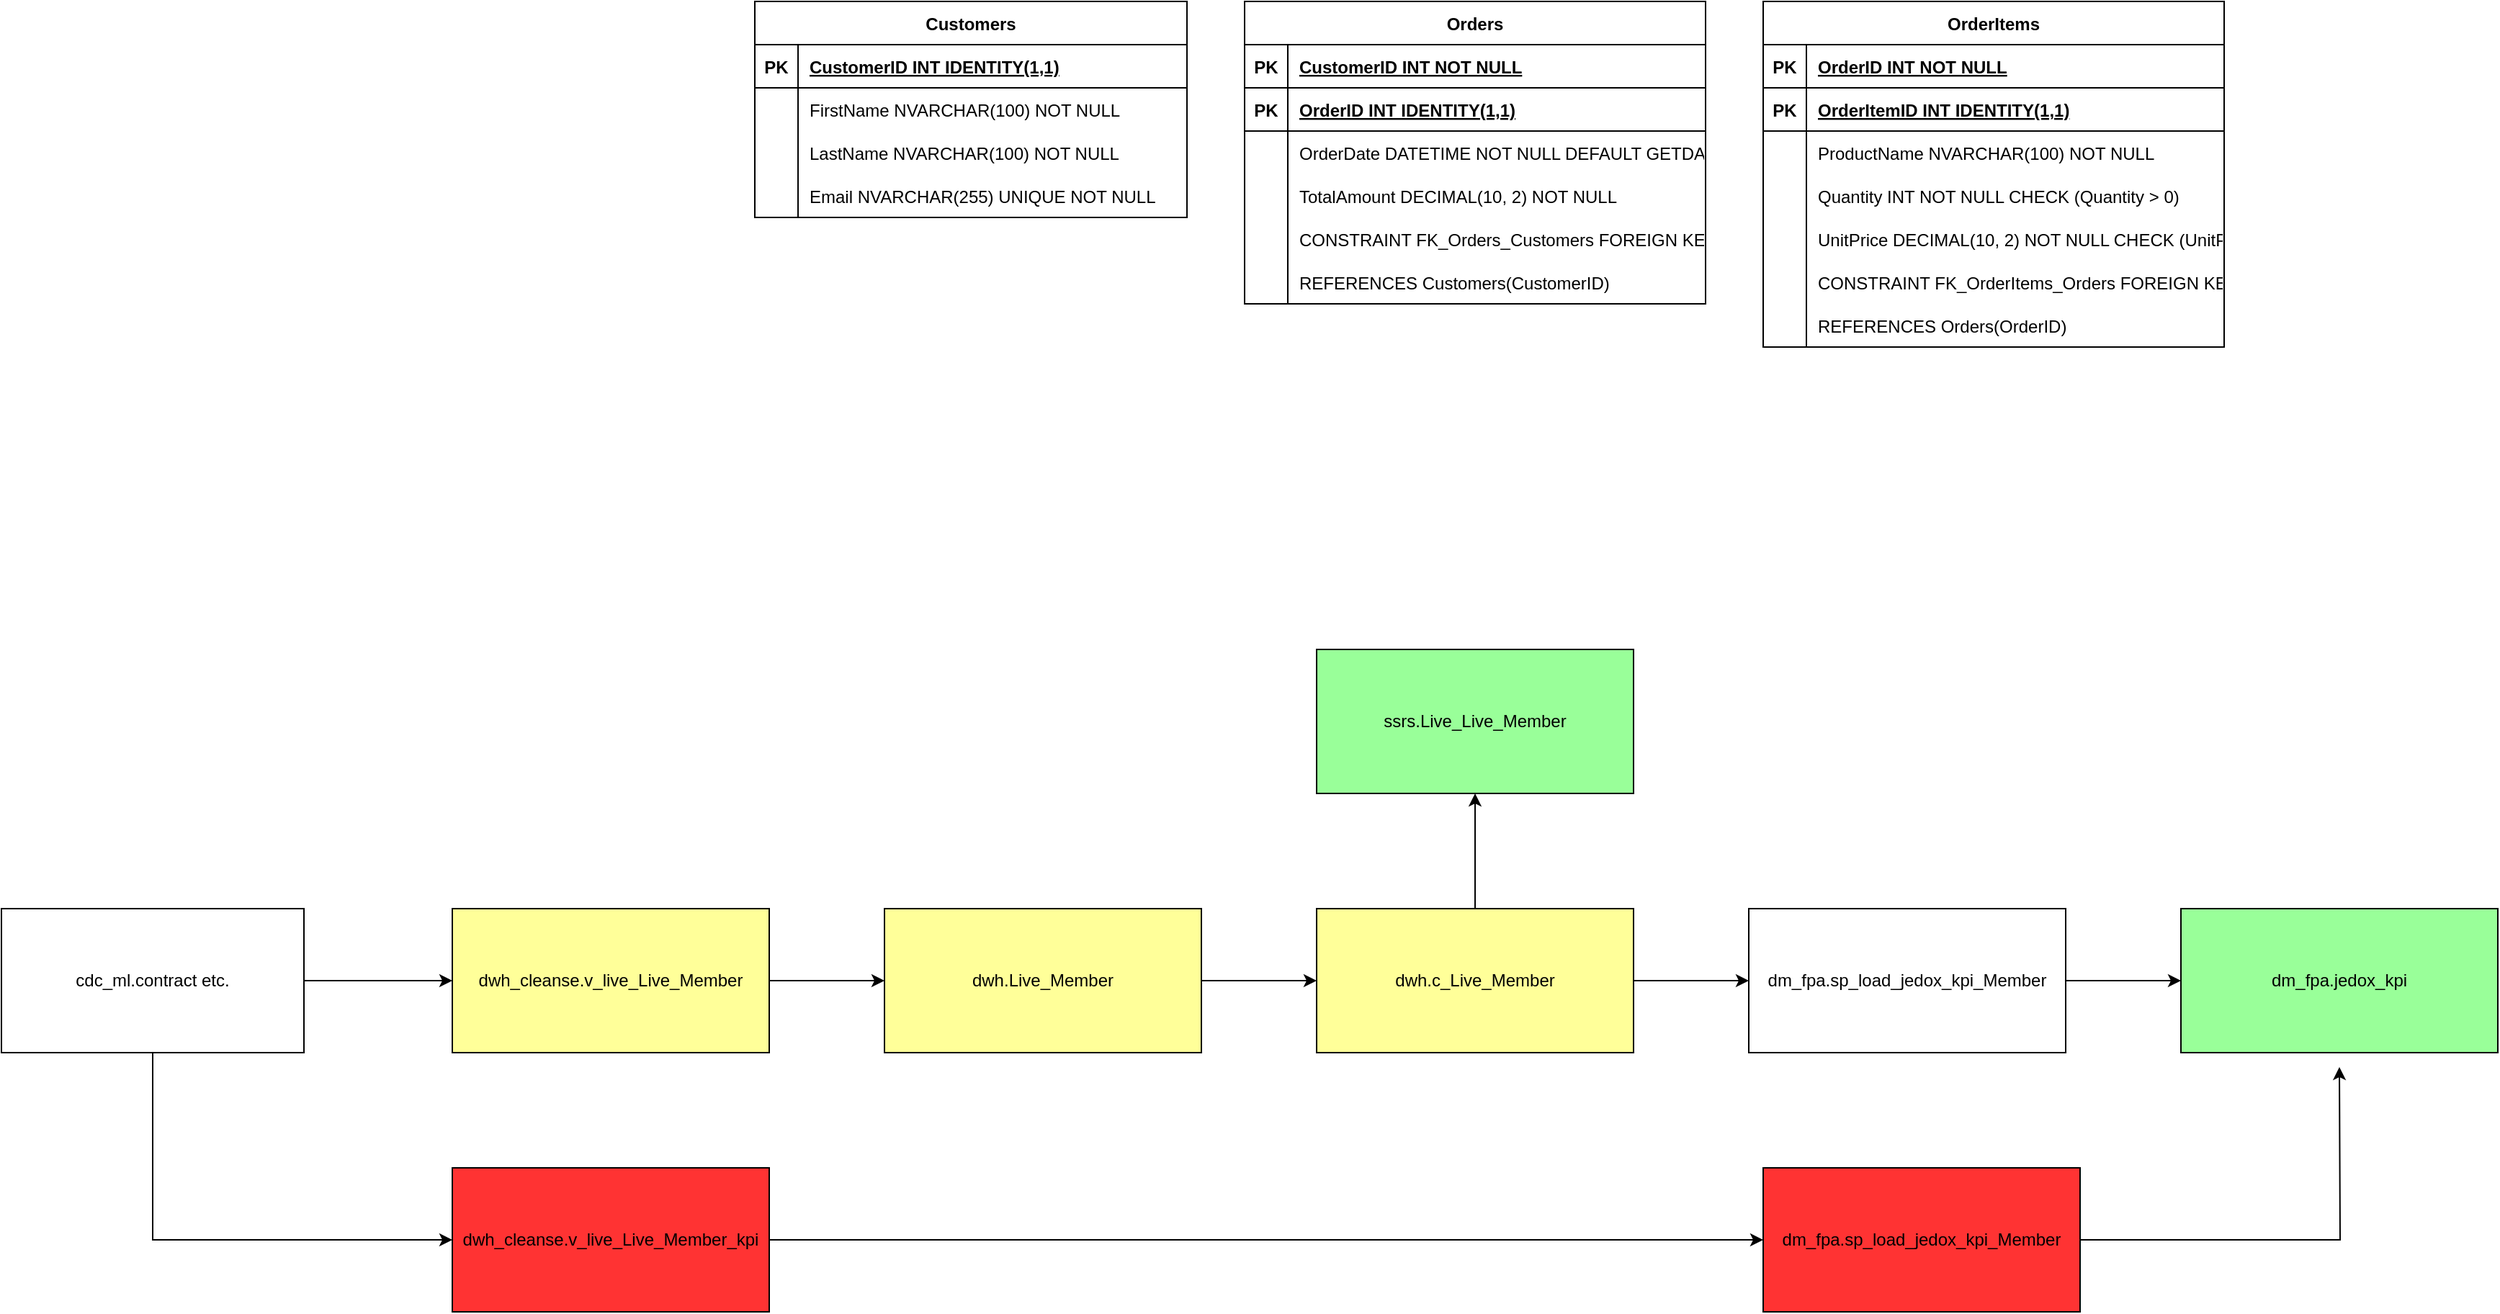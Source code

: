 <mxfile version="26.2.13" pages="2">
  <diagram name="Seite-1" id="st0A0nC8Hv8NCdCLb3Jo">
    <mxGraphModel dx="3775" dy="1121" grid="1" gridSize="10" guides="1" tooltips="1" connect="1" arrows="1" fold="1" page="1" pageScale="1" pageWidth="827" pageHeight="1169" math="0" shadow="0">
      <root>
        <mxCell id="0" />
        <mxCell id="1" parent="0" />
        <mxCell id="E8NfqxmwdQuTRzPpTISb-65" value="Customers" style="shape=table;startSize=30;container=1;collapsible=1;childLayout=tableLayout;fixedRows=1;rowLines=0;fontStyle=1;align=center;resizeLast=1;" parent="1" vertex="1">
          <mxGeometry x="-100" y="150" width="300" height="150" as="geometry" />
        </mxCell>
        <mxCell id="E8NfqxmwdQuTRzPpTISb-66" value="" style="shape=tableRow;horizontal=0;startSize=0;swimlaneHead=0;swimlaneBody=0;fillColor=none;collapsible=0;dropTarget=0;points=[[0,0.5],[1,0.5]];portConstraint=eastwest;strokeColor=inherit;top=0;left=0;right=0;bottom=1;" parent="E8NfqxmwdQuTRzPpTISb-65" vertex="1">
          <mxGeometry y="30" width="300" height="30" as="geometry" />
        </mxCell>
        <mxCell id="E8NfqxmwdQuTRzPpTISb-67" value="PK" style="shape=partialRectangle;overflow=hidden;connectable=0;fillColor=none;strokeColor=inherit;top=0;left=0;bottom=0;right=0;fontStyle=1;" parent="E8NfqxmwdQuTRzPpTISb-66" vertex="1">
          <mxGeometry width="30" height="30" as="geometry">
            <mxRectangle width="30" height="30" as="alternateBounds" />
          </mxGeometry>
        </mxCell>
        <mxCell id="E8NfqxmwdQuTRzPpTISb-68" value="CustomerID INT  IDENTITY(1,1)" style="shape=partialRectangle;overflow=hidden;connectable=0;fillColor=none;align=left;strokeColor=inherit;top=0;left=0;bottom=0;right=0;spacingLeft=6;fontStyle=5;" parent="E8NfqxmwdQuTRzPpTISb-66" vertex="1">
          <mxGeometry x="30" width="270" height="30" as="geometry">
            <mxRectangle width="270" height="30" as="alternateBounds" />
          </mxGeometry>
        </mxCell>
        <mxCell id="E8NfqxmwdQuTRzPpTISb-69" value="" style="shape=tableRow;horizontal=0;startSize=0;swimlaneHead=0;swimlaneBody=0;fillColor=none;collapsible=0;dropTarget=0;points=[[0,0.5],[1,0.5]];portConstraint=eastwest;strokeColor=inherit;top=0;left=0;right=0;bottom=0;" parent="E8NfqxmwdQuTRzPpTISb-65" vertex="1">
          <mxGeometry y="60" width="300" height="30" as="geometry" />
        </mxCell>
        <mxCell id="E8NfqxmwdQuTRzPpTISb-70" value="" style="shape=partialRectangle;overflow=hidden;connectable=0;fillColor=none;strokeColor=inherit;top=0;left=0;bottom=0;right=0;" parent="E8NfqxmwdQuTRzPpTISb-69" vertex="1">
          <mxGeometry width="30" height="30" as="geometry">
            <mxRectangle width="30" height="30" as="alternateBounds" />
          </mxGeometry>
        </mxCell>
        <mxCell id="E8NfqxmwdQuTRzPpTISb-71" value="FirstName NVARCHAR(100) NOT NULL" style="shape=partialRectangle;overflow=hidden;connectable=0;fillColor=none;align=left;strokeColor=inherit;top=0;left=0;bottom=0;right=0;spacingLeft=6;" parent="E8NfqxmwdQuTRzPpTISb-69" vertex="1">
          <mxGeometry x="30" width="270" height="30" as="geometry">
            <mxRectangle width="270" height="30" as="alternateBounds" />
          </mxGeometry>
        </mxCell>
        <mxCell id="E8NfqxmwdQuTRzPpTISb-72" value="" style="shape=tableRow;horizontal=0;startSize=0;swimlaneHead=0;swimlaneBody=0;fillColor=none;collapsible=0;dropTarget=0;points=[[0,0.5],[1,0.5]];portConstraint=eastwest;strokeColor=inherit;top=0;left=0;right=0;bottom=0;" parent="E8NfqxmwdQuTRzPpTISb-65" vertex="1">
          <mxGeometry y="90" width="300" height="30" as="geometry" />
        </mxCell>
        <mxCell id="E8NfqxmwdQuTRzPpTISb-73" value="" style="shape=partialRectangle;overflow=hidden;connectable=0;fillColor=none;strokeColor=inherit;top=0;left=0;bottom=0;right=0;" parent="E8NfqxmwdQuTRzPpTISb-72" vertex="1">
          <mxGeometry width="30" height="30" as="geometry">
            <mxRectangle width="30" height="30" as="alternateBounds" />
          </mxGeometry>
        </mxCell>
        <mxCell id="E8NfqxmwdQuTRzPpTISb-74" value="LastName NVARCHAR(100) NOT NULL" style="shape=partialRectangle;overflow=hidden;connectable=0;fillColor=none;align=left;strokeColor=inherit;top=0;left=0;bottom=0;right=0;spacingLeft=6;" parent="E8NfqxmwdQuTRzPpTISb-72" vertex="1">
          <mxGeometry x="30" width="270" height="30" as="geometry">
            <mxRectangle width="270" height="30" as="alternateBounds" />
          </mxGeometry>
        </mxCell>
        <mxCell id="E8NfqxmwdQuTRzPpTISb-75" value="" style="shape=tableRow;horizontal=0;startSize=0;swimlaneHead=0;swimlaneBody=0;fillColor=none;collapsible=0;dropTarget=0;points=[[0,0.5],[1,0.5]];portConstraint=eastwest;strokeColor=inherit;top=0;left=0;right=0;bottom=0;" parent="E8NfqxmwdQuTRzPpTISb-65" vertex="1">
          <mxGeometry y="120" width="300" height="30" as="geometry" />
        </mxCell>
        <mxCell id="E8NfqxmwdQuTRzPpTISb-76" value="" style="shape=partialRectangle;overflow=hidden;connectable=0;fillColor=none;strokeColor=inherit;top=0;left=0;bottom=0;right=0;" parent="E8NfqxmwdQuTRzPpTISb-75" vertex="1">
          <mxGeometry width="30" height="30" as="geometry">
            <mxRectangle width="30" height="30" as="alternateBounds" />
          </mxGeometry>
        </mxCell>
        <mxCell id="E8NfqxmwdQuTRzPpTISb-77" value="Email NVARCHAR(255) UNIQUE NOT NULL" style="shape=partialRectangle;overflow=hidden;connectable=0;fillColor=none;align=left;strokeColor=inherit;top=0;left=0;bottom=0;right=0;spacingLeft=6;" parent="E8NfqxmwdQuTRzPpTISb-75" vertex="1">
          <mxGeometry x="30" width="270" height="30" as="geometry">
            <mxRectangle width="270" height="30" as="alternateBounds" />
          </mxGeometry>
        </mxCell>
        <mxCell id="E8NfqxmwdQuTRzPpTISb-78" value="Orders" style="shape=table;startSize=30;container=1;collapsible=1;childLayout=tableLayout;fixedRows=1;rowLines=0;fontStyle=1;align=center;resizeLast=1;" parent="1" vertex="1">
          <mxGeometry x="240" y="150" width="320" height="210" as="geometry" />
        </mxCell>
        <mxCell id="E8NfqxmwdQuTRzPpTISb-79" value="" style="shape=tableRow;horizontal=0;startSize=0;swimlaneHead=0;swimlaneBody=0;fillColor=none;collapsible=0;dropTarget=0;points=[[0,0.5],[1,0.5]];portConstraint=eastwest;strokeColor=inherit;top=0;left=0;right=0;bottom=1;" parent="E8NfqxmwdQuTRzPpTISb-78" vertex="1">
          <mxGeometry y="30" width="320" height="30" as="geometry" />
        </mxCell>
        <mxCell id="E8NfqxmwdQuTRzPpTISb-80" value="PK" style="shape=partialRectangle;overflow=hidden;connectable=0;fillColor=none;strokeColor=inherit;top=0;left=0;bottom=0;right=0;fontStyle=1;" parent="E8NfqxmwdQuTRzPpTISb-79" vertex="1">
          <mxGeometry width="30" height="30" as="geometry">
            <mxRectangle width="30" height="30" as="alternateBounds" />
          </mxGeometry>
        </mxCell>
        <mxCell id="E8NfqxmwdQuTRzPpTISb-81" value="CustomerID INT NOT NULL" style="shape=partialRectangle;overflow=hidden;connectable=0;fillColor=none;align=left;strokeColor=inherit;top=0;left=0;bottom=0;right=0;spacingLeft=6;fontStyle=5;" parent="E8NfqxmwdQuTRzPpTISb-79" vertex="1">
          <mxGeometry x="30" width="290" height="30" as="geometry">
            <mxRectangle width="290" height="30" as="alternateBounds" />
          </mxGeometry>
        </mxCell>
        <mxCell id="E8NfqxmwdQuTRzPpTISb-82" value="" style="shape=tableRow;horizontal=0;startSize=0;swimlaneHead=0;swimlaneBody=0;fillColor=none;collapsible=0;dropTarget=0;points=[[0,0.5],[1,0.5]];portConstraint=eastwest;strokeColor=inherit;top=0;left=0;right=0;bottom=1;" parent="E8NfqxmwdQuTRzPpTISb-78" vertex="1">
          <mxGeometry y="60" width="320" height="30" as="geometry" />
        </mxCell>
        <mxCell id="E8NfqxmwdQuTRzPpTISb-83" value="PK" style="shape=partialRectangle;overflow=hidden;connectable=0;fillColor=none;strokeColor=inherit;top=0;left=0;bottom=0;right=0;fontStyle=1;" parent="E8NfqxmwdQuTRzPpTISb-82" vertex="1">
          <mxGeometry width="30" height="30" as="geometry">
            <mxRectangle width="30" height="30" as="alternateBounds" />
          </mxGeometry>
        </mxCell>
        <mxCell id="E8NfqxmwdQuTRzPpTISb-84" value="OrderID INT  IDENTITY(1,1)" style="shape=partialRectangle;overflow=hidden;connectable=0;fillColor=none;align=left;strokeColor=inherit;top=0;left=0;bottom=0;right=0;spacingLeft=6;fontStyle=5;" parent="E8NfqxmwdQuTRzPpTISb-82" vertex="1">
          <mxGeometry x="30" width="290" height="30" as="geometry">
            <mxRectangle width="290" height="30" as="alternateBounds" />
          </mxGeometry>
        </mxCell>
        <mxCell id="E8NfqxmwdQuTRzPpTISb-85" value="" style="shape=tableRow;horizontal=0;startSize=0;swimlaneHead=0;swimlaneBody=0;fillColor=none;collapsible=0;dropTarget=0;points=[[0,0.5],[1,0.5]];portConstraint=eastwest;strokeColor=inherit;top=0;left=0;right=0;bottom=0;" parent="E8NfqxmwdQuTRzPpTISb-78" vertex="1">
          <mxGeometry y="90" width="320" height="30" as="geometry" />
        </mxCell>
        <mxCell id="E8NfqxmwdQuTRzPpTISb-86" value="" style="shape=partialRectangle;overflow=hidden;connectable=0;fillColor=none;strokeColor=inherit;top=0;left=0;bottom=0;right=0;" parent="E8NfqxmwdQuTRzPpTISb-85" vertex="1">
          <mxGeometry width="30" height="30" as="geometry">
            <mxRectangle width="30" height="30" as="alternateBounds" />
          </mxGeometry>
        </mxCell>
        <mxCell id="E8NfqxmwdQuTRzPpTISb-87" value="OrderDate DATETIME NOT NULL DEFAULT GETDATE()" style="shape=partialRectangle;overflow=hidden;connectable=0;fillColor=none;align=left;strokeColor=inherit;top=0;left=0;bottom=0;right=0;spacingLeft=6;" parent="E8NfqxmwdQuTRzPpTISb-85" vertex="1">
          <mxGeometry x="30" width="290" height="30" as="geometry">
            <mxRectangle width="290" height="30" as="alternateBounds" />
          </mxGeometry>
        </mxCell>
        <mxCell id="E8NfqxmwdQuTRzPpTISb-88" value="" style="shape=tableRow;horizontal=0;startSize=0;swimlaneHead=0;swimlaneBody=0;fillColor=none;collapsible=0;dropTarget=0;points=[[0,0.5],[1,0.5]];portConstraint=eastwest;strokeColor=inherit;top=0;left=0;right=0;bottom=0;" parent="E8NfqxmwdQuTRzPpTISb-78" vertex="1">
          <mxGeometry y="120" width="320" height="30" as="geometry" />
        </mxCell>
        <mxCell id="E8NfqxmwdQuTRzPpTISb-89" value="" style="shape=partialRectangle;overflow=hidden;connectable=0;fillColor=none;strokeColor=inherit;top=0;left=0;bottom=0;right=0;" parent="E8NfqxmwdQuTRzPpTISb-88" vertex="1">
          <mxGeometry width="30" height="30" as="geometry">
            <mxRectangle width="30" height="30" as="alternateBounds" />
          </mxGeometry>
        </mxCell>
        <mxCell id="E8NfqxmwdQuTRzPpTISb-90" value="TotalAmount DECIMAL(10, 2) NOT NULL" style="shape=partialRectangle;overflow=hidden;connectable=0;fillColor=none;align=left;strokeColor=inherit;top=0;left=0;bottom=0;right=0;spacingLeft=6;" parent="E8NfqxmwdQuTRzPpTISb-88" vertex="1">
          <mxGeometry x="30" width="290" height="30" as="geometry">
            <mxRectangle width="290" height="30" as="alternateBounds" />
          </mxGeometry>
        </mxCell>
        <mxCell id="E8NfqxmwdQuTRzPpTISb-91" value="" style="shape=tableRow;horizontal=0;startSize=0;swimlaneHead=0;swimlaneBody=0;fillColor=none;collapsible=0;dropTarget=0;points=[[0,0.5],[1,0.5]];portConstraint=eastwest;strokeColor=inherit;top=0;left=0;right=0;bottom=0;" parent="E8NfqxmwdQuTRzPpTISb-78" vertex="1">
          <mxGeometry y="150" width="320" height="30" as="geometry" />
        </mxCell>
        <mxCell id="E8NfqxmwdQuTRzPpTISb-92" value="" style="shape=partialRectangle;overflow=hidden;connectable=0;fillColor=none;strokeColor=inherit;top=0;left=0;bottom=0;right=0;" parent="E8NfqxmwdQuTRzPpTISb-91" vertex="1">
          <mxGeometry width="30" height="30" as="geometry">
            <mxRectangle width="30" height="30" as="alternateBounds" />
          </mxGeometry>
        </mxCell>
        <mxCell id="E8NfqxmwdQuTRzPpTISb-93" value="CONSTRAINT FK_Orders_Customers FOREIGN KEY (CustomerID)" style="shape=partialRectangle;overflow=hidden;connectable=0;fillColor=none;align=left;strokeColor=inherit;top=0;left=0;bottom=0;right=0;spacingLeft=6;" parent="E8NfqxmwdQuTRzPpTISb-91" vertex="1">
          <mxGeometry x="30" width="290" height="30" as="geometry">
            <mxRectangle width="290" height="30" as="alternateBounds" />
          </mxGeometry>
        </mxCell>
        <mxCell id="E8NfqxmwdQuTRzPpTISb-94" value="" style="shape=tableRow;horizontal=0;startSize=0;swimlaneHead=0;swimlaneBody=0;fillColor=none;collapsible=0;dropTarget=0;points=[[0,0.5],[1,0.5]];portConstraint=eastwest;strokeColor=inherit;top=0;left=0;right=0;bottom=0;" parent="E8NfqxmwdQuTRzPpTISb-78" vertex="1">
          <mxGeometry y="180" width="320" height="30" as="geometry" />
        </mxCell>
        <mxCell id="E8NfqxmwdQuTRzPpTISb-95" value="" style="shape=partialRectangle;overflow=hidden;connectable=0;fillColor=none;strokeColor=inherit;top=0;left=0;bottom=0;right=0;" parent="E8NfqxmwdQuTRzPpTISb-94" vertex="1">
          <mxGeometry width="30" height="30" as="geometry">
            <mxRectangle width="30" height="30" as="alternateBounds" />
          </mxGeometry>
        </mxCell>
        <mxCell id="E8NfqxmwdQuTRzPpTISb-96" value="REFERENCES Customers(CustomerID)" style="shape=partialRectangle;overflow=hidden;connectable=0;fillColor=none;align=left;strokeColor=inherit;top=0;left=0;bottom=0;right=0;spacingLeft=6;" parent="E8NfqxmwdQuTRzPpTISb-94" vertex="1">
          <mxGeometry x="30" width="290" height="30" as="geometry">
            <mxRectangle width="290" height="30" as="alternateBounds" />
          </mxGeometry>
        </mxCell>
        <mxCell id="E8NfqxmwdQuTRzPpTISb-97" value="OrderItems" style="shape=table;startSize=30;container=1;collapsible=1;childLayout=tableLayout;fixedRows=1;rowLines=0;fontStyle=1;align=center;resizeLast=1;" parent="1" vertex="1">
          <mxGeometry x="600" y="150" width="320" height="240" as="geometry" />
        </mxCell>
        <mxCell id="E8NfqxmwdQuTRzPpTISb-98" value="" style="shape=tableRow;horizontal=0;startSize=0;swimlaneHead=0;swimlaneBody=0;fillColor=none;collapsible=0;dropTarget=0;points=[[0,0.5],[1,0.5]];portConstraint=eastwest;strokeColor=inherit;top=0;left=0;right=0;bottom=1;" parent="E8NfqxmwdQuTRzPpTISb-97" vertex="1">
          <mxGeometry y="30" width="320" height="30" as="geometry" />
        </mxCell>
        <mxCell id="E8NfqxmwdQuTRzPpTISb-99" value="PK" style="shape=partialRectangle;overflow=hidden;connectable=0;fillColor=none;strokeColor=inherit;top=0;left=0;bottom=0;right=0;fontStyle=1;" parent="E8NfqxmwdQuTRzPpTISb-98" vertex="1">
          <mxGeometry width="30" height="30" as="geometry">
            <mxRectangle width="30" height="30" as="alternateBounds" />
          </mxGeometry>
        </mxCell>
        <mxCell id="E8NfqxmwdQuTRzPpTISb-100" value="OrderID INT NOT NULL" style="shape=partialRectangle;overflow=hidden;connectable=0;fillColor=none;align=left;strokeColor=inherit;top=0;left=0;bottom=0;right=0;spacingLeft=6;fontStyle=5;" parent="E8NfqxmwdQuTRzPpTISb-98" vertex="1">
          <mxGeometry x="30" width="290" height="30" as="geometry">
            <mxRectangle width="290" height="30" as="alternateBounds" />
          </mxGeometry>
        </mxCell>
        <mxCell id="E8NfqxmwdQuTRzPpTISb-101" value="" style="shape=tableRow;horizontal=0;startSize=0;swimlaneHead=0;swimlaneBody=0;fillColor=none;collapsible=0;dropTarget=0;points=[[0,0.5],[1,0.5]];portConstraint=eastwest;strokeColor=inherit;top=0;left=0;right=0;bottom=1;" parent="E8NfqxmwdQuTRzPpTISb-97" vertex="1">
          <mxGeometry y="60" width="320" height="30" as="geometry" />
        </mxCell>
        <mxCell id="E8NfqxmwdQuTRzPpTISb-102" value="PK" style="shape=partialRectangle;overflow=hidden;connectable=0;fillColor=none;strokeColor=inherit;top=0;left=0;bottom=0;right=0;fontStyle=1;" parent="E8NfqxmwdQuTRzPpTISb-101" vertex="1">
          <mxGeometry width="30" height="30" as="geometry">
            <mxRectangle width="30" height="30" as="alternateBounds" />
          </mxGeometry>
        </mxCell>
        <mxCell id="E8NfqxmwdQuTRzPpTISb-103" value="OrderItemID INT  IDENTITY(1,1)" style="shape=partialRectangle;overflow=hidden;connectable=0;fillColor=none;align=left;strokeColor=inherit;top=0;left=0;bottom=0;right=0;spacingLeft=6;fontStyle=5;" parent="E8NfqxmwdQuTRzPpTISb-101" vertex="1">
          <mxGeometry x="30" width="290" height="30" as="geometry">
            <mxRectangle width="290" height="30" as="alternateBounds" />
          </mxGeometry>
        </mxCell>
        <mxCell id="E8NfqxmwdQuTRzPpTISb-104" value="" style="shape=tableRow;horizontal=0;startSize=0;swimlaneHead=0;swimlaneBody=0;fillColor=none;collapsible=0;dropTarget=0;points=[[0,0.5],[1,0.5]];portConstraint=eastwest;strokeColor=inherit;top=0;left=0;right=0;bottom=0;" parent="E8NfqxmwdQuTRzPpTISb-97" vertex="1">
          <mxGeometry y="90" width="320" height="30" as="geometry" />
        </mxCell>
        <mxCell id="E8NfqxmwdQuTRzPpTISb-105" value="" style="shape=partialRectangle;overflow=hidden;connectable=0;fillColor=none;strokeColor=inherit;top=0;left=0;bottom=0;right=0;" parent="E8NfqxmwdQuTRzPpTISb-104" vertex="1">
          <mxGeometry width="30" height="30" as="geometry">
            <mxRectangle width="30" height="30" as="alternateBounds" />
          </mxGeometry>
        </mxCell>
        <mxCell id="E8NfqxmwdQuTRzPpTISb-106" value="ProductName NVARCHAR(100) NOT NULL" style="shape=partialRectangle;overflow=hidden;connectable=0;fillColor=none;align=left;strokeColor=inherit;top=0;left=0;bottom=0;right=0;spacingLeft=6;" parent="E8NfqxmwdQuTRzPpTISb-104" vertex="1">
          <mxGeometry x="30" width="290" height="30" as="geometry">
            <mxRectangle width="290" height="30" as="alternateBounds" />
          </mxGeometry>
        </mxCell>
        <mxCell id="E8NfqxmwdQuTRzPpTISb-107" value="" style="shape=tableRow;horizontal=0;startSize=0;swimlaneHead=0;swimlaneBody=0;fillColor=none;collapsible=0;dropTarget=0;points=[[0,0.5],[1,0.5]];portConstraint=eastwest;strokeColor=inherit;top=0;left=0;right=0;bottom=0;" parent="E8NfqxmwdQuTRzPpTISb-97" vertex="1">
          <mxGeometry y="120" width="320" height="30" as="geometry" />
        </mxCell>
        <mxCell id="E8NfqxmwdQuTRzPpTISb-108" value="" style="shape=partialRectangle;overflow=hidden;connectable=0;fillColor=none;strokeColor=inherit;top=0;left=0;bottom=0;right=0;" parent="E8NfqxmwdQuTRzPpTISb-107" vertex="1">
          <mxGeometry width="30" height="30" as="geometry">
            <mxRectangle width="30" height="30" as="alternateBounds" />
          </mxGeometry>
        </mxCell>
        <mxCell id="E8NfqxmwdQuTRzPpTISb-109" value="Quantity INT NOT NULL CHECK (Quantity &gt; 0)" style="shape=partialRectangle;overflow=hidden;connectable=0;fillColor=none;align=left;strokeColor=inherit;top=0;left=0;bottom=0;right=0;spacingLeft=6;" parent="E8NfqxmwdQuTRzPpTISb-107" vertex="1">
          <mxGeometry x="30" width="290" height="30" as="geometry">
            <mxRectangle width="290" height="30" as="alternateBounds" />
          </mxGeometry>
        </mxCell>
        <mxCell id="E8NfqxmwdQuTRzPpTISb-110" value="" style="shape=tableRow;horizontal=0;startSize=0;swimlaneHead=0;swimlaneBody=0;fillColor=none;collapsible=0;dropTarget=0;points=[[0,0.5],[1,0.5]];portConstraint=eastwest;strokeColor=inherit;top=0;left=0;right=0;bottom=0;" parent="E8NfqxmwdQuTRzPpTISb-97" vertex="1">
          <mxGeometry y="150" width="320" height="30" as="geometry" />
        </mxCell>
        <mxCell id="E8NfqxmwdQuTRzPpTISb-111" value="" style="shape=partialRectangle;overflow=hidden;connectable=0;fillColor=none;strokeColor=inherit;top=0;left=0;bottom=0;right=0;" parent="E8NfqxmwdQuTRzPpTISb-110" vertex="1">
          <mxGeometry width="30" height="30" as="geometry">
            <mxRectangle width="30" height="30" as="alternateBounds" />
          </mxGeometry>
        </mxCell>
        <mxCell id="E8NfqxmwdQuTRzPpTISb-112" value="UnitPrice DECIMAL(10, 2) NOT NULL CHECK (UnitPrice &gt;= 0)" style="shape=partialRectangle;overflow=hidden;connectable=0;fillColor=none;align=left;strokeColor=inherit;top=0;left=0;bottom=0;right=0;spacingLeft=6;" parent="E8NfqxmwdQuTRzPpTISb-110" vertex="1">
          <mxGeometry x="30" width="290" height="30" as="geometry">
            <mxRectangle width="290" height="30" as="alternateBounds" />
          </mxGeometry>
        </mxCell>
        <mxCell id="E8NfqxmwdQuTRzPpTISb-113" value="" style="shape=tableRow;horizontal=0;startSize=0;swimlaneHead=0;swimlaneBody=0;fillColor=none;collapsible=0;dropTarget=0;points=[[0,0.5],[1,0.5]];portConstraint=eastwest;strokeColor=inherit;top=0;left=0;right=0;bottom=0;" parent="E8NfqxmwdQuTRzPpTISb-97" vertex="1">
          <mxGeometry y="180" width="320" height="30" as="geometry" />
        </mxCell>
        <mxCell id="E8NfqxmwdQuTRzPpTISb-114" value="" style="shape=partialRectangle;overflow=hidden;connectable=0;fillColor=none;strokeColor=inherit;top=0;left=0;bottom=0;right=0;" parent="E8NfqxmwdQuTRzPpTISb-113" vertex="1">
          <mxGeometry width="30" height="30" as="geometry">
            <mxRectangle width="30" height="30" as="alternateBounds" />
          </mxGeometry>
        </mxCell>
        <mxCell id="E8NfqxmwdQuTRzPpTISb-115" value="CONSTRAINT FK_OrderItems_Orders FOREIGN KEY (OrderID)" style="shape=partialRectangle;overflow=hidden;connectable=0;fillColor=none;align=left;strokeColor=inherit;top=0;left=0;bottom=0;right=0;spacingLeft=6;" parent="E8NfqxmwdQuTRzPpTISb-113" vertex="1">
          <mxGeometry x="30" width="290" height="30" as="geometry">
            <mxRectangle width="290" height="30" as="alternateBounds" />
          </mxGeometry>
        </mxCell>
        <mxCell id="E8NfqxmwdQuTRzPpTISb-116" value="" style="shape=tableRow;horizontal=0;startSize=0;swimlaneHead=0;swimlaneBody=0;fillColor=none;collapsible=0;dropTarget=0;points=[[0,0.5],[1,0.5]];portConstraint=eastwest;strokeColor=inherit;top=0;left=0;right=0;bottom=0;" parent="E8NfqxmwdQuTRzPpTISb-97" vertex="1">
          <mxGeometry y="210" width="320" height="30" as="geometry" />
        </mxCell>
        <mxCell id="E8NfqxmwdQuTRzPpTISb-117" value="" style="shape=partialRectangle;overflow=hidden;connectable=0;fillColor=none;strokeColor=inherit;top=0;left=0;bottom=0;right=0;" parent="E8NfqxmwdQuTRzPpTISb-116" vertex="1">
          <mxGeometry width="30" height="30" as="geometry">
            <mxRectangle width="30" height="30" as="alternateBounds" />
          </mxGeometry>
        </mxCell>
        <mxCell id="E8NfqxmwdQuTRzPpTISb-118" value="REFERENCES Orders(OrderID)" style="shape=partialRectangle;overflow=hidden;connectable=0;fillColor=none;align=left;strokeColor=inherit;top=0;left=0;bottom=0;right=0;spacingLeft=6;" parent="E8NfqxmwdQuTRzPpTISb-116" vertex="1">
          <mxGeometry x="30" width="290" height="30" as="geometry">
            <mxRectangle width="290" height="30" as="alternateBounds" />
          </mxGeometry>
        </mxCell>
        <mxCell id="QW7_i-77Jv-cS54muPYY-3" value="" style="edgeStyle=orthogonalEdgeStyle;rounded=0;orthogonalLoop=1;jettySize=auto;html=1;" parent="1" source="QW7_i-77Jv-cS54muPYY-1" target="QW7_i-77Jv-cS54muPYY-2" edge="1">
          <mxGeometry relative="1" as="geometry" />
        </mxCell>
        <mxCell id="QW7_i-77Jv-cS54muPYY-1" value="dwh_cleanse.v_live_Live_Member" style="rounded=0;whiteSpace=wrap;html=1;fillColor=#FFFF99;" parent="1" vertex="1">
          <mxGeometry x="-310" y="780" width="220" height="100" as="geometry" />
        </mxCell>
        <mxCell id="QW7_i-77Jv-cS54muPYY-5" value="" style="edgeStyle=orthogonalEdgeStyle;rounded=0;orthogonalLoop=1;jettySize=auto;html=1;" parent="1" source="QW7_i-77Jv-cS54muPYY-2" target="QW7_i-77Jv-cS54muPYY-4" edge="1">
          <mxGeometry relative="1" as="geometry" />
        </mxCell>
        <mxCell id="QW7_i-77Jv-cS54muPYY-2" value="dwh.Live_Member" style="rounded=0;whiteSpace=wrap;html=1;fillColor=#FFFF99;" parent="1" vertex="1">
          <mxGeometry x="-10" y="780" width="220" height="100" as="geometry" />
        </mxCell>
        <mxCell id="QW7_i-77Jv-cS54muPYY-7" value="" style="edgeStyle=orthogonalEdgeStyle;rounded=0;orthogonalLoop=1;jettySize=auto;html=1;" parent="1" source="QW7_i-77Jv-cS54muPYY-4" target="QW7_i-77Jv-cS54muPYY-6" edge="1">
          <mxGeometry relative="1" as="geometry" />
        </mxCell>
        <mxCell id="QW7_i-77Jv-cS54muPYY-17" value="" style="edgeStyle=orthogonalEdgeStyle;rounded=0;orthogonalLoop=1;jettySize=auto;html=1;" parent="1" source="QW7_i-77Jv-cS54muPYY-4" target="QW7_i-77Jv-cS54muPYY-16" edge="1">
          <mxGeometry relative="1" as="geometry" />
        </mxCell>
        <mxCell id="QW7_i-77Jv-cS54muPYY-4" value="dwh.c_Live_Member" style="rounded=0;whiteSpace=wrap;html=1;fillColor=#FFFF99;" parent="1" vertex="1">
          <mxGeometry x="290" y="780" width="220" height="100" as="geometry" />
        </mxCell>
        <mxCell id="QW7_i-77Jv-cS54muPYY-9" value="" style="edgeStyle=orthogonalEdgeStyle;rounded=0;orthogonalLoop=1;jettySize=auto;html=1;" parent="1" source="QW7_i-77Jv-cS54muPYY-6" target="QW7_i-77Jv-cS54muPYY-8" edge="1">
          <mxGeometry relative="1" as="geometry" />
        </mxCell>
        <mxCell id="QW7_i-77Jv-cS54muPYY-6" value="dm_fpa.sp_load_jedox_kpi_Member" style="rounded=0;whiteSpace=wrap;html=1;" parent="1" vertex="1">
          <mxGeometry x="590" y="780" width="220" height="100" as="geometry" />
        </mxCell>
        <mxCell id="QW7_i-77Jv-cS54muPYY-8" value="dm_fpa.jedox_kpi" style="rounded=0;whiteSpace=wrap;html=1;fillColor=#99FF99;" parent="1" vertex="1">
          <mxGeometry x="890" y="780" width="220" height="100" as="geometry" />
        </mxCell>
        <mxCell id="QW7_i-77Jv-cS54muPYY-13" value="" style="edgeStyle=orthogonalEdgeStyle;rounded=0;orthogonalLoop=1;jettySize=auto;html=1;fillColor=#FF3333;" parent="1" source="QW7_i-77Jv-cS54muPYY-10" target="QW7_i-77Jv-cS54muPYY-12" edge="1">
          <mxGeometry relative="1" as="geometry" />
        </mxCell>
        <mxCell id="QW7_i-77Jv-cS54muPYY-10" value="dwh_cleanse.v_live_Live_Member_kpi" style="rounded=0;whiteSpace=wrap;html=1;fillColor=#FF3333;" parent="1" vertex="1">
          <mxGeometry x="-310" y="960" width="220" height="100" as="geometry" />
        </mxCell>
        <mxCell id="QW7_i-77Jv-cS54muPYY-15" style="edgeStyle=orthogonalEdgeStyle;rounded=0;orthogonalLoop=1;jettySize=auto;html=1;exitX=1;exitY=0.5;exitDx=0;exitDy=0;fillColor=#FF3333;" parent="1" source="QW7_i-77Jv-cS54muPYY-12" edge="1">
          <mxGeometry relative="1" as="geometry">
            <mxPoint x="1000" y="890" as="targetPoint" />
          </mxGeometry>
        </mxCell>
        <mxCell id="QW7_i-77Jv-cS54muPYY-12" value="dm_fpa.sp_load_jedox_kpi_Member" style="rounded=0;whiteSpace=wrap;html=1;fillColor=#FF3333;" parent="1" vertex="1">
          <mxGeometry x="600" y="960" width="220" height="100" as="geometry" />
        </mxCell>
        <mxCell id="QW7_i-77Jv-cS54muPYY-16" value="ssrs.Live_Live_Member" style="rounded=0;whiteSpace=wrap;html=1;fillColor=#99FF99;" parent="1" vertex="1">
          <mxGeometry x="290" y="600" width="220" height="100" as="geometry" />
        </mxCell>
        <mxCell id="QW7_i-77Jv-cS54muPYY-19" style="edgeStyle=orthogonalEdgeStyle;rounded=0;orthogonalLoop=1;jettySize=auto;html=1;entryX=0;entryY=0.5;entryDx=0;entryDy=0;" parent="1" source="QW7_i-77Jv-cS54muPYY-18" target="QW7_i-77Jv-cS54muPYY-1" edge="1">
          <mxGeometry relative="1" as="geometry" />
        </mxCell>
        <mxCell id="QW7_i-77Jv-cS54muPYY-20" style="edgeStyle=orthogonalEdgeStyle;rounded=0;orthogonalLoop=1;jettySize=auto;html=1;entryX=0;entryY=0.5;entryDx=0;entryDy=0;" parent="1" source="QW7_i-77Jv-cS54muPYY-18" target="QW7_i-77Jv-cS54muPYY-10" edge="1">
          <mxGeometry relative="1" as="geometry">
            <Array as="points">
              <mxPoint x="-518" y="1010" />
            </Array>
          </mxGeometry>
        </mxCell>
        <mxCell id="QW7_i-77Jv-cS54muPYY-18" value="cdc_ml.contract etc." style="rounded=0;whiteSpace=wrap;html=1;fillColor=#FFFFFF;" parent="1" vertex="1">
          <mxGeometry x="-623" y="780" width="210" height="100" as="geometry" />
        </mxCell>
      </root>
    </mxGraphModel>
  </diagram>
  <diagram id="OgV0KVzg_f5zdtG_Cgmx" name="Seite-2">
    <mxGraphModel dx="1428" dy="761" grid="1" gridSize="10" guides="1" tooltips="1" connect="1" arrows="1" fold="1" page="1" pageScale="1" pageWidth="827" pageHeight="1169" math="0" shadow="0">
      <root>
        <mxCell id="0" />
        <mxCell id="1" parent="0" />
        <mxCell id="t_76PUW-4bnj9hSfoiMn-1" value="" style="strokeColor=#666666;html=1;verticalLabelPosition=bottom;labelBackgroundColor=#ffffff;verticalAlign=top;outlineConnect=0;shadow=0;dashed=0;shape=mxgraph.rackGeneral.rackCabinet3;fillColor2=#f4f4f4;container=1;collapsible=0;childLayout=rack;allowGaps=1;marginLeft=9;marginRight=9;marginTop=21;marginBottom=22;textColor=#666666;numDisp=off;resizable=0;portConstraintRotation=0;" vertex="1" parent="1">
          <mxGeometry x="140" y="220" width="370" height="510" as="geometry" />
        </mxCell>
        <mxCell id="t_76PUW-4bnj9hSfoiMn-3" value="" style="strokeColor=#666666;html=1;labelPosition=right;align=left;spacingLeft=15;shadow=0;dashed=0;outlineConnect=0;shape=mxgraph.rackGeneral.shelf;container=1;collapsible=0" vertex="1" parent="t_76PUW-4bnj9hSfoiMn-1">
          <mxGeometry x="9" y="355" width="352" height="15" as="geometry" />
        </mxCell>
        <mxCell id="t_76PUW-4bnj9hSfoiMn-2" value="" style="strokeColor=#666666;html=1;labelPosition=right;align=left;spacingLeft=15;shadow=0;dashed=0;outlineConnect=0;shape=mxgraph.rackGeneral.neatPatch;" vertex="1" parent="t_76PUW-4bnj9hSfoiMn-1">
          <mxGeometry x="9" y="370" width="352" height="30" as="geometry" />
        </mxCell>
      </root>
    </mxGraphModel>
  </diagram>
</mxfile>

